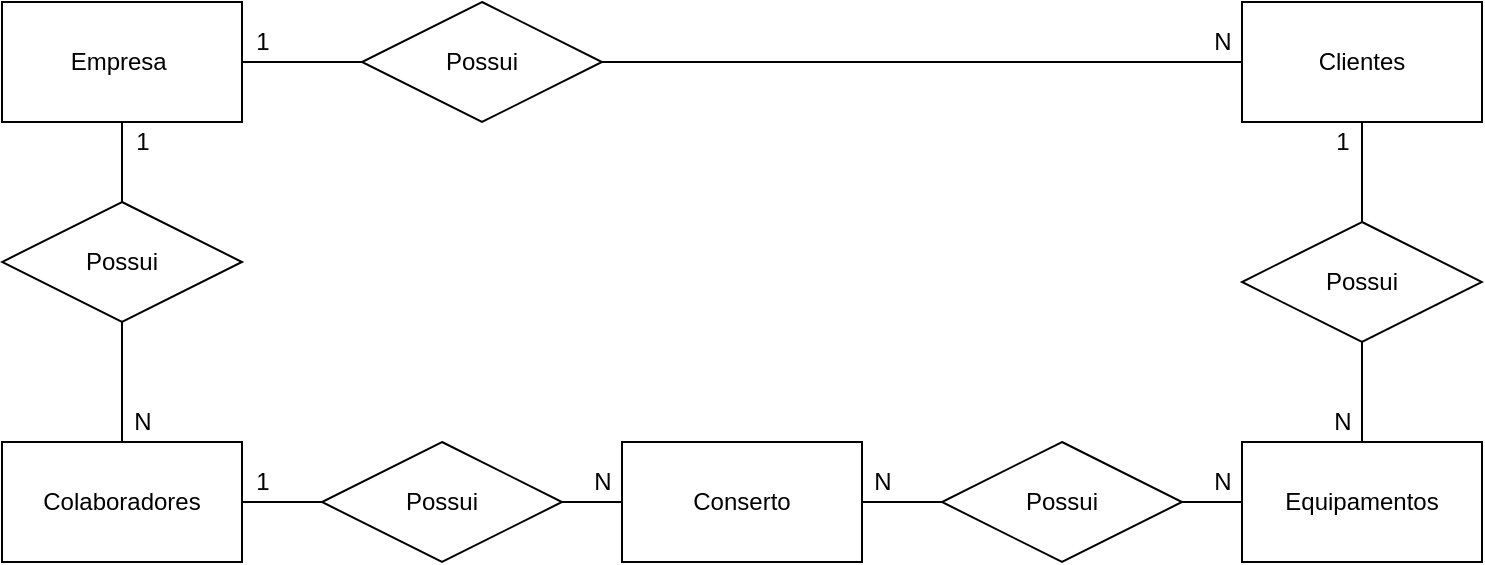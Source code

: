 <mxfile version="14.9.3" type="device"><diagram id="5FWFrmWAoWmTha-OTqgG" name="Page-1"><mxGraphModel dx="865" dy="483" grid="1" gridSize="10" guides="1" tooltips="1" connect="1" arrows="1" fold="1" page="1" pageScale="1" pageWidth="827" pageHeight="1169" math="0" shadow="0"><root><mxCell id="0"/><mxCell id="1" parent="0"/><mxCell id="2s0rHD6B0SmupjIXF74D-9" style="edgeStyle=orthogonalEdgeStyle;rounded=0;orthogonalLoop=1;jettySize=auto;html=1;endArrow=none;endFill=0;" edge="1" parent="1" source="2s0rHD6B0SmupjIXF74D-1" target="2s0rHD6B0SmupjIXF74D-3"><mxGeometry relative="1" as="geometry"/></mxCell><mxCell id="2s0rHD6B0SmupjIXF74D-1" value="Empresa&amp;nbsp;" style="rounded=0;whiteSpace=wrap;html=1;" vertex="1" parent="1"><mxGeometry x="120" y="40" width="120" height="60" as="geometry"/></mxCell><mxCell id="2s0rHD6B0SmupjIXF74D-2" value="Clientes" style="rounded=0;whiteSpace=wrap;html=1;" vertex="1" parent="1"><mxGeometry x="740" y="40" width="120" height="60" as="geometry"/></mxCell><mxCell id="2s0rHD6B0SmupjIXF74D-10" style="edgeStyle=orthogonalEdgeStyle;rounded=0;orthogonalLoop=1;jettySize=auto;html=1;endArrow=none;endFill=0;" edge="1" parent="1" source="2s0rHD6B0SmupjIXF74D-3" target="2s0rHD6B0SmupjIXF74D-2"><mxGeometry relative="1" as="geometry"/></mxCell><mxCell id="2s0rHD6B0SmupjIXF74D-3" value="Possui" style="shape=rhombus;perimeter=rhombusPerimeter;whiteSpace=wrap;html=1;align=center;" vertex="1" parent="1"><mxGeometry x="300" y="40" width="120" height="60" as="geometry"/></mxCell><mxCell id="2s0rHD6B0SmupjIXF74D-4" value="Colaboradores" style="rounded=0;whiteSpace=wrap;html=1;" vertex="1" parent="1"><mxGeometry x="120" y="260" width="120" height="60" as="geometry"/></mxCell><mxCell id="2s0rHD6B0SmupjIXF74D-5" value="Equipamentos" style="rounded=0;whiteSpace=wrap;html=1;" vertex="1" parent="1"><mxGeometry x="740" y="260" width="120" height="60" as="geometry"/></mxCell><mxCell id="2s0rHD6B0SmupjIXF74D-7" value="Conserto" style="rounded=0;whiteSpace=wrap;html=1;" vertex="1" parent="1"><mxGeometry x="430" y="260" width="120" height="60" as="geometry"/></mxCell><mxCell id="2s0rHD6B0SmupjIXF74D-11" value="1" style="text;html=1;align=center;verticalAlign=middle;resizable=0;points=[];autosize=1;strokeColor=none;" vertex="1" parent="1"><mxGeometry x="240" y="50" width="20" height="20" as="geometry"/></mxCell><mxCell id="2s0rHD6B0SmupjIXF74D-12" value="N" style="text;html=1;align=center;verticalAlign=middle;resizable=0;points=[];autosize=1;strokeColor=none;" vertex="1" parent="1"><mxGeometry x="720" y="50" width="20" height="20" as="geometry"/></mxCell><mxCell id="2s0rHD6B0SmupjIXF74D-14" style="edgeStyle=orthogonalEdgeStyle;rounded=0;orthogonalLoop=1;jettySize=auto;html=1;entryX=0.5;entryY=1;entryDx=0;entryDy=0;endArrow=none;endFill=0;" edge="1" parent="1" source="2s0rHD6B0SmupjIXF74D-13" target="2s0rHD6B0SmupjIXF74D-1"><mxGeometry relative="1" as="geometry"/></mxCell><mxCell id="2s0rHD6B0SmupjIXF74D-15" style="edgeStyle=orthogonalEdgeStyle;rounded=0;orthogonalLoop=1;jettySize=auto;html=1;entryX=0.5;entryY=0;entryDx=0;entryDy=0;endArrow=none;endFill=0;" edge="1" parent="1" source="2s0rHD6B0SmupjIXF74D-13" target="2s0rHD6B0SmupjIXF74D-4"><mxGeometry relative="1" as="geometry"/></mxCell><mxCell id="2s0rHD6B0SmupjIXF74D-13" value="Possui" style="shape=rhombus;perimeter=rhombusPerimeter;whiteSpace=wrap;html=1;align=center;" vertex="1" parent="1"><mxGeometry x="120" y="140" width="120" height="60" as="geometry"/></mxCell><mxCell id="2s0rHD6B0SmupjIXF74D-16" value="1" style="text;html=1;align=center;verticalAlign=middle;resizable=0;points=[];autosize=1;strokeColor=none;" vertex="1" parent="1"><mxGeometry x="180" y="100" width="20" height="20" as="geometry"/></mxCell><mxCell id="2s0rHD6B0SmupjIXF74D-17" value="N" style="text;html=1;align=center;verticalAlign=middle;resizable=0;points=[];autosize=1;strokeColor=none;" vertex="1" parent="1"><mxGeometry x="180" y="240" width="20" height="20" as="geometry"/></mxCell><mxCell id="2s0rHD6B0SmupjIXF74D-19" style="edgeStyle=orthogonalEdgeStyle;rounded=0;orthogonalLoop=1;jettySize=auto;html=1;endArrow=none;endFill=0;" edge="1" parent="1" source="2s0rHD6B0SmupjIXF74D-18" target="2s0rHD6B0SmupjIXF74D-2"><mxGeometry relative="1" as="geometry"/></mxCell><mxCell id="2s0rHD6B0SmupjIXF74D-20" style="edgeStyle=orthogonalEdgeStyle;rounded=0;orthogonalLoop=1;jettySize=auto;html=1;endArrow=none;endFill=0;" edge="1" parent="1" source="2s0rHD6B0SmupjIXF74D-18" target="2s0rHD6B0SmupjIXF74D-5"><mxGeometry relative="1" as="geometry"/></mxCell><mxCell id="2s0rHD6B0SmupjIXF74D-18" value="Possui" style="shape=rhombus;perimeter=rhombusPerimeter;whiteSpace=wrap;html=1;align=center;" vertex="1" parent="1"><mxGeometry x="740" y="150" width="120" height="60" as="geometry"/></mxCell><mxCell id="2s0rHD6B0SmupjIXF74D-21" value="1" style="text;html=1;align=center;verticalAlign=middle;resizable=0;points=[];autosize=1;strokeColor=none;" vertex="1" parent="1"><mxGeometry x="780" y="100" width="20" height="20" as="geometry"/></mxCell><mxCell id="2s0rHD6B0SmupjIXF74D-22" value="N" style="text;html=1;align=center;verticalAlign=middle;resizable=0;points=[];autosize=1;strokeColor=none;" vertex="1" parent="1"><mxGeometry x="780" y="240" width="20" height="20" as="geometry"/></mxCell><mxCell id="2s0rHD6B0SmupjIXF74D-24" style="edgeStyle=orthogonalEdgeStyle;rounded=0;orthogonalLoop=1;jettySize=auto;html=1;endArrow=none;endFill=0;" edge="1" parent="1" source="2s0rHD6B0SmupjIXF74D-23" target="2s0rHD6B0SmupjIXF74D-7"><mxGeometry relative="1" as="geometry"/></mxCell><mxCell id="2s0rHD6B0SmupjIXF74D-25" style="edgeStyle=orthogonalEdgeStyle;rounded=0;orthogonalLoop=1;jettySize=auto;html=1;endArrow=none;endFill=0;" edge="1" parent="1" source="2s0rHD6B0SmupjIXF74D-23" target="2s0rHD6B0SmupjIXF74D-4"><mxGeometry relative="1" as="geometry"/></mxCell><mxCell id="2s0rHD6B0SmupjIXF74D-23" value="Possui" style="shape=rhombus;perimeter=rhombusPerimeter;whiteSpace=wrap;html=1;align=center;" vertex="1" parent="1"><mxGeometry x="280" y="260" width="120" height="60" as="geometry"/></mxCell><mxCell id="2s0rHD6B0SmupjIXF74D-27" style="edgeStyle=orthogonalEdgeStyle;rounded=0;orthogonalLoop=1;jettySize=auto;html=1;entryX=0;entryY=0.5;entryDx=0;entryDy=0;endArrow=none;endFill=0;" edge="1" parent="1" source="2s0rHD6B0SmupjIXF74D-26" target="2s0rHD6B0SmupjIXF74D-5"><mxGeometry relative="1" as="geometry"/></mxCell><mxCell id="2s0rHD6B0SmupjIXF74D-28" style="edgeStyle=orthogonalEdgeStyle;rounded=0;orthogonalLoop=1;jettySize=auto;html=1;entryX=1;entryY=0.5;entryDx=0;entryDy=0;endArrow=none;endFill=0;" edge="1" parent="1" source="2s0rHD6B0SmupjIXF74D-26" target="2s0rHD6B0SmupjIXF74D-7"><mxGeometry relative="1" as="geometry"/></mxCell><mxCell id="2s0rHD6B0SmupjIXF74D-26" value="Possui" style="shape=rhombus;perimeter=rhombusPerimeter;whiteSpace=wrap;html=1;align=center;" vertex="1" parent="1"><mxGeometry x="590" y="260" width="120" height="60" as="geometry"/></mxCell><mxCell id="2s0rHD6B0SmupjIXF74D-29" value="N" style="text;html=1;align=center;verticalAlign=middle;resizable=0;points=[];autosize=1;strokeColor=none;" vertex="1" parent="1"><mxGeometry x="550" y="270" width="20" height="20" as="geometry"/></mxCell><mxCell id="2s0rHD6B0SmupjIXF74D-30" value="N" style="text;html=1;align=center;verticalAlign=middle;resizable=0;points=[];autosize=1;strokeColor=none;" vertex="1" parent="1"><mxGeometry x="720" y="270" width="20" height="20" as="geometry"/></mxCell><mxCell id="2s0rHD6B0SmupjIXF74D-31" value="N" style="text;html=1;align=center;verticalAlign=middle;resizable=0;points=[];autosize=1;strokeColor=none;" vertex="1" parent="1"><mxGeometry x="410" y="270" width="20" height="20" as="geometry"/></mxCell><mxCell id="2s0rHD6B0SmupjIXF74D-32" value="1" style="text;html=1;align=center;verticalAlign=middle;resizable=0;points=[];autosize=1;strokeColor=none;" vertex="1" parent="1"><mxGeometry x="240" y="270" width="20" height="20" as="geometry"/></mxCell></root></mxGraphModel></diagram></mxfile>